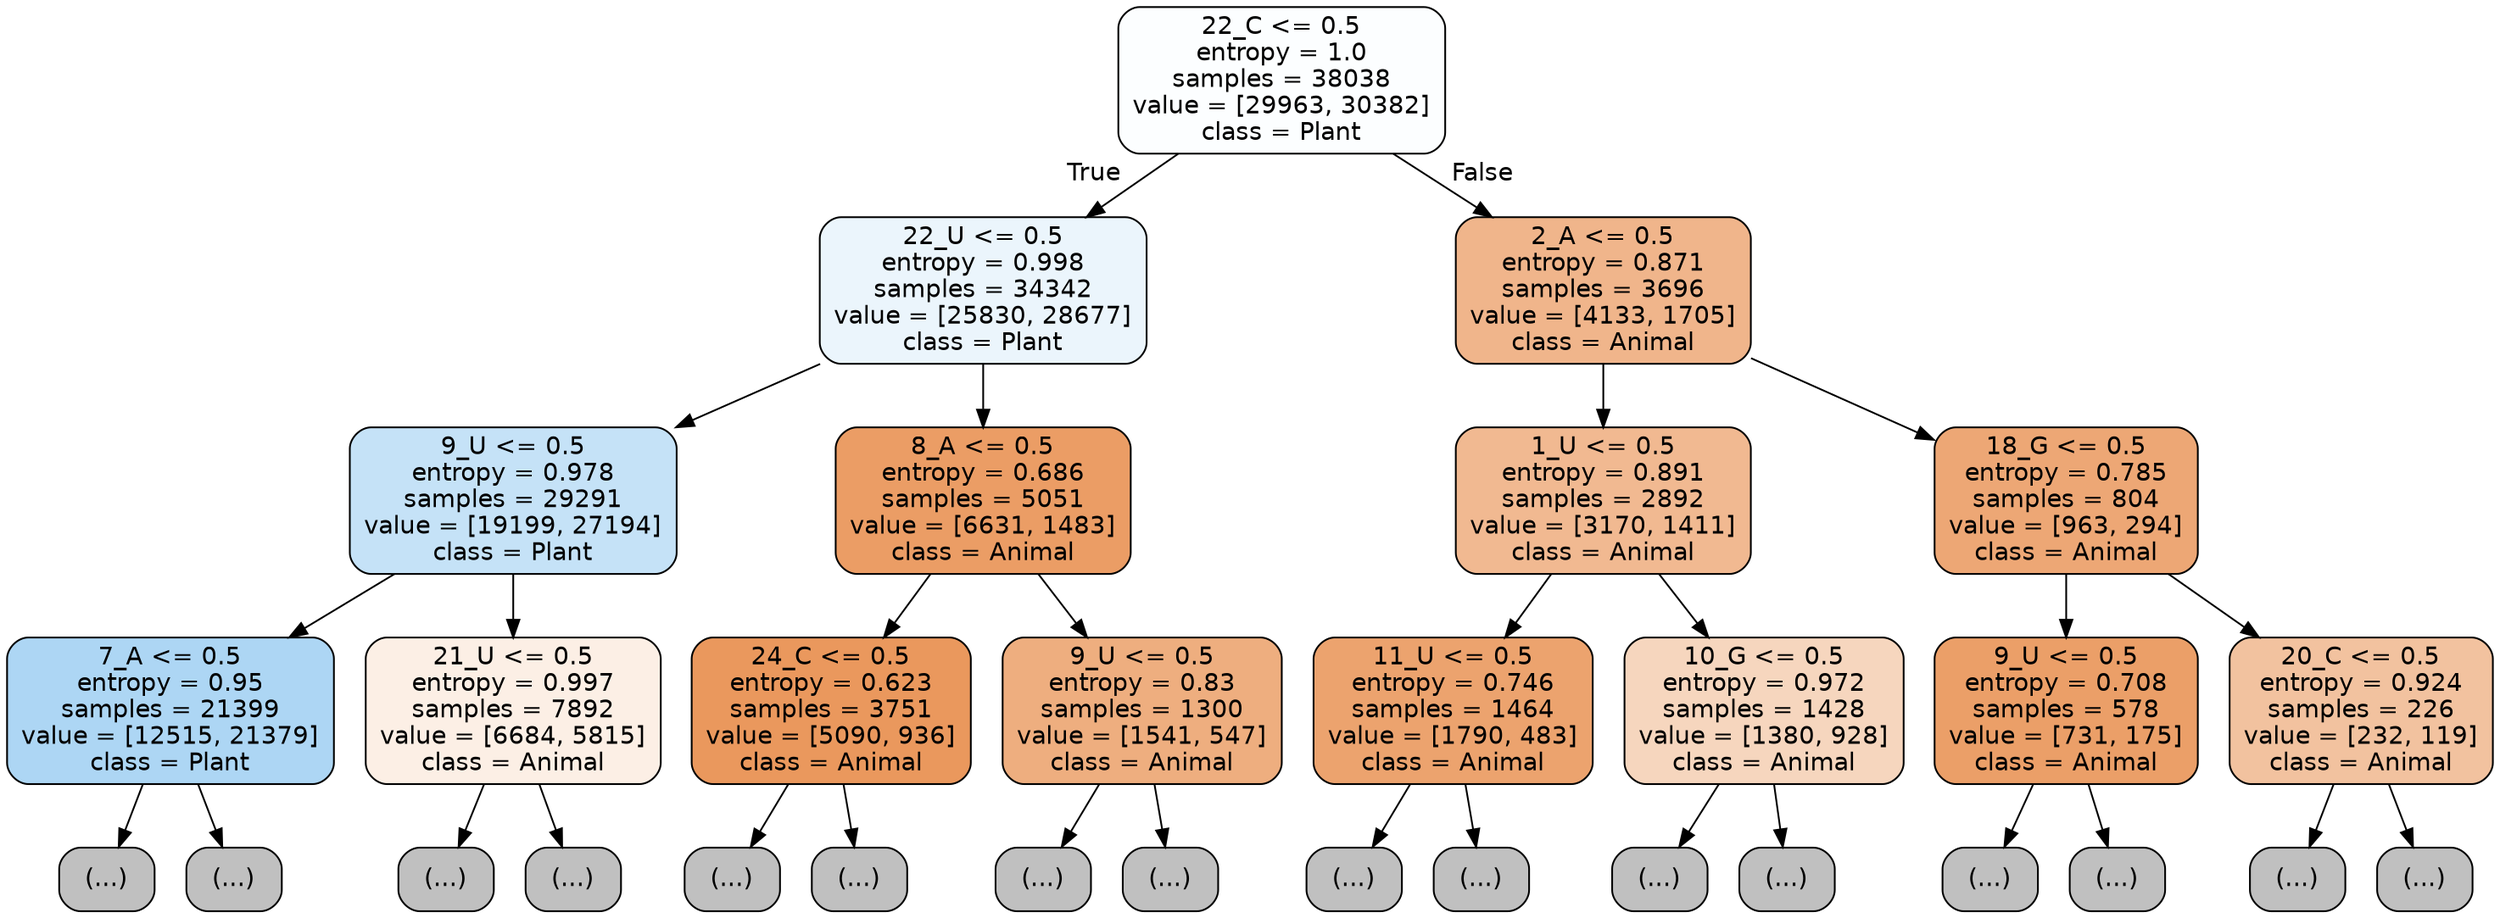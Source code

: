 digraph Tree {
node [shape=box, style="filled, rounded", color="black", fontname="helvetica"] ;
edge [fontname="helvetica"] ;
0 [label="22_C <= 0.5\nentropy = 1.0\nsamples = 38038\nvalue = [29963, 30382]\nclass = Plant", fillcolor="#fcfeff"] ;
1 [label="22_U <= 0.5\nentropy = 0.998\nsamples = 34342\nvalue = [25830, 28677]\nclass = Plant", fillcolor="#ebf5fc"] ;
0 -> 1 [labeldistance=2.5, labelangle=45, headlabel="True"] ;
2 [label="9_U <= 0.5\nentropy = 0.978\nsamples = 29291\nvalue = [19199, 27194]\nclass = Plant", fillcolor="#c5e2f7"] ;
1 -> 2 ;
3 [label="7_A <= 0.5\nentropy = 0.95\nsamples = 21399\nvalue = [12515, 21379]\nclass = Plant", fillcolor="#add6f4"] ;
2 -> 3 ;
4 [label="(...)", fillcolor="#C0C0C0"] ;
3 -> 4 ;
6753 [label="(...)", fillcolor="#C0C0C0"] ;
3 -> 6753 ;
9186 [label="21_U <= 0.5\nentropy = 0.997\nsamples = 7892\nvalue = [6684, 5815]\nclass = Animal", fillcolor="#fcefe5"] ;
2 -> 9186 ;
9187 [label="(...)", fillcolor="#C0C0C0"] ;
9186 -> 9187 ;
12148 [label="(...)", fillcolor="#C0C0C0"] ;
9186 -> 12148 ;
12975 [label="8_A <= 0.5\nentropy = 0.686\nsamples = 5051\nvalue = [6631, 1483]\nclass = Animal", fillcolor="#eb9d65"] ;
1 -> 12975 ;
12976 [label="24_C <= 0.5\nentropy = 0.623\nsamples = 3751\nvalue = [5090, 936]\nclass = Animal", fillcolor="#ea985d"] ;
12975 -> 12976 ;
12977 [label="(...)", fillcolor="#C0C0C0"] ;
12976 -> 12977 ;
14240 [label="(...)", fillcolor="#C0C0C0"] ;
12976 -> 14240 ;
14299 [label="9_U <= 0.5\nentropy = 0.83\nsamples = 1300\nvalue = [1541, 547]\nclass = Animal", fillcolor="#eeae7f"] ;
12975 -> 14299 ;
14300 [label="(...)", fillcolor="#C0C0C0"] ;
14299 -> 14300 ;
14691 [label="(...)", fillcolor="#C0C0C0"] ;
14299 -> 14691 ;
14824 [label="2_A <= 0.5\nentropy = 0.871\nsamples = 3696\nvalue = [4133, 1705]\nclass = Animal", fillcolor="#f0b58b"] ;
0 -> 14824 [labeldistance=2.5, labelangle=-45, headlabel="False"] ;
14825 [label="1_U <= 0.5\nentropy = 0.891\nsamples = 2892\nvalue = [3170, 1411]\nclass = Animal", fillcolor="#f1b991"] ;
14824 -> 14825 ;
14826 [label="11_U <= 0.5\nentropy = 0.746\nsamples = 1464\nvalue = [1790, 483]\nclass = Animal", fillcolor="#eca36e"] ;
14825 -> 14826 ;
14827 [label="(...)", fillcolor="#C0C0C0"] ;
14826 -> 14827 ;
15344 [label="(...)", fillcolor="#C0C0C0"] ;
14826 -> 15344 ;
15539 [label="10_G <= 0.5\nentropy = 0.972\nsamples = 1428\nvalue = [1380, 928]\nclass = Animal", fillcolor="#f6d6be"] ;
14825 -> 15539 ;
15540 [label="(...)", fillcolor="#C0C0C0"] ;
15539 -> 15540 ;
16037 [label="(...)", fillcolor="#C0C0C0"] ;
15539 -> 16037 ;
16244 [label="18_G <= 0.5\nentropy = 0.785\nsamples = 804\nvalue = [963, 294]\nclass = Animal", fillcolor="#eda775"] ;
14824 -> 16244 ;
16245 [label="9_U <= 0.5\nentropy = 0.708\nsamples = 578\nvalue = [731, 175]\nclass = Animal", fillcolor="#eb9f68"] ;
16244 -> 16245 ;
16246 [label="(...)", fillcolor="#C0C0C0"] ;
16245 -> 16246 ;
16455 [label="(...)", fillcolor="#C0C0C0"] ;
16245 -> 16455 ;
16510 [label="20_C <= 0.5\nentropy = 0.924\nsamples = 226\nvalue = [232, 119]\nclass = Animal", fillcolor="#f2c29f"] ;
16244 -> 16510 ;
16511 [label="(...)", fillcolor="#C0C0C0"] ;
16510 -> 16511 ;
16612 [label="(...)", fillcolor="#C0C0C0"] ;
16510 -> 16612 ;
}